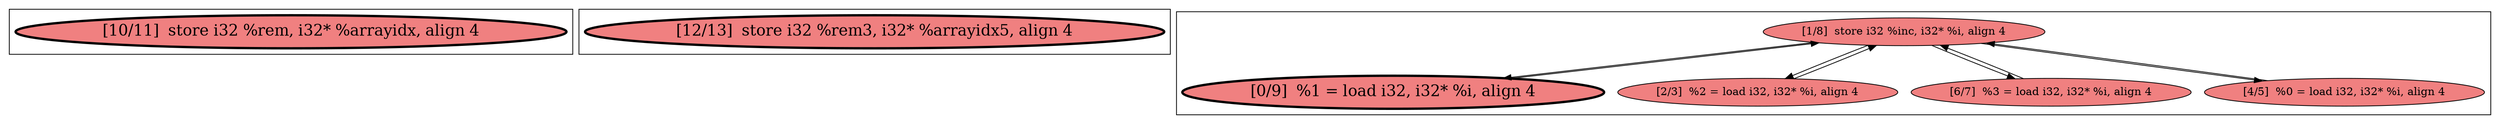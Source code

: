 
digraph G {





subgraph cluster2 {


node121 [penwidth=3.0,fontsize=20,fillcolor=lightcoral,label="[10/11]  store i32 %rem, i32* %arrayidx, align 4",shape=ellipse,style=filled ]



}

subgraph cluster0 {


node115 [penwidth=3.0,fontsize=20,fillcolor=lightcoral,label="[12/13]  store i32 %rem3, i32* %arrayidx5, align 4",shape=ellipse,style=filled ]



}

subgraph cluster1 {


node120 [fillcolor=lightcoral,label="[1/8]  store i32 %inc, i32* %i, align 4",shape=ellipse,style=filled ]
node119 [penwidth=3.0,fontsize=20,fillcolor=lightcoral,label="[0/9]  %1 = load i32, i32* %i, align 4",shape=ellipse,style=filled ]
node118 [fillcolor=lightcoral,label="[2/3]  %2 = load i32, i32* %i, align 4",shape=ellipse,style=filled ]
node116 [fillcolor=lightcoral,label="[6/7]  %3 = load i32, i32* %i, align 4",shape=ellipse,style=filled ]
node117 [fillcolor=lightcoral,label="[4/5]  %0 = load i32, i32* %i, align 4",shape=ellipse,style=filled ]

node119->node120 [ ]
node120->node119 [ ]
node120->node117 [ ]
node116->node120 [ ]
node117->node120 [ ]
node120->node116 [ ]
node120->node118 [ ]
node118->node120 [ ]


}

}
